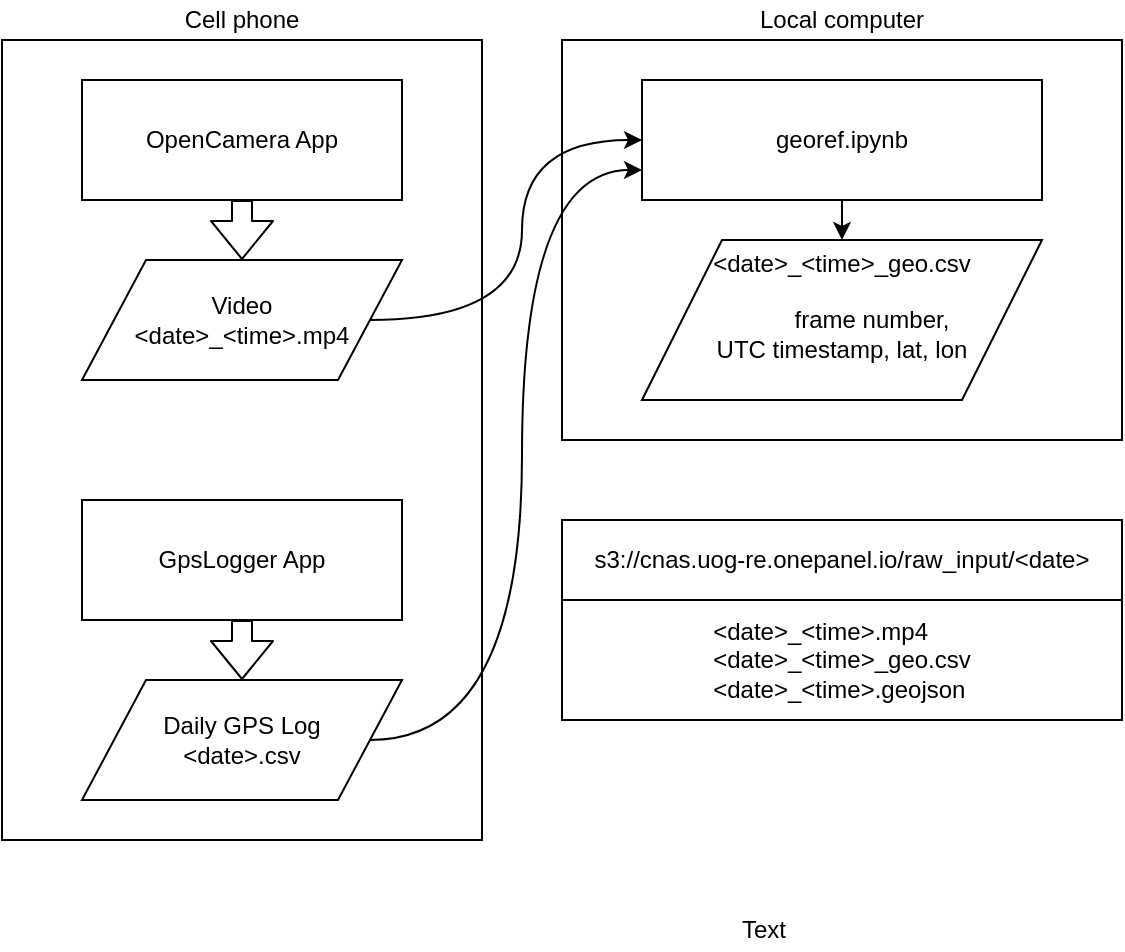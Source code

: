<mxGraphModel dx="1077" dy="547" grid="1" gridSize="10" guides="1" tooltips="1" connect="1" arrows="1" fold="1" page="1" pageScale="1" pageWidth="850" pageHeight="1100" background="#ffffff"><root><mxCell id="0"/><mxCell id="1" parent="0"/><mxCell id="33" value="" style="rounded=0;whiteSpace=wrap;html=1;" parent="1" vertex="1"><mxGeometry x="320" y="40" width="280" height="200" as="geometry"/></mxCell><mxCell id="23" value="" style="rounded=0;whiteSpace=wrap;html=1;" parent="1" vertex="1"><mxGeometry x="40" y="40" width="240" height="400" as="geometry"/></mxCell><mxCell id="13" value="" style="group" parent="1" vertex="1" connectable="0"><mxGeometry x="80" y="60" width="160" height="150" as="geometry"/></mxCell><mxCell id="3" value="OpenCamera App" style="rounded=0;whiteSpace=wrap;html=1;" parent="13" vertex="1"><mxGeometry width="160" height="60" as="geometry"/></mxCell><mxCell id="6" value="&lt;div&gt;Video&lt;/div&gt;&lt;div&gt;&amp;lt;date&amp;gt;_&amp;lt;time&amp;gt;.mp4&lt;br&gt;&lt;/div&gt;" style="shape=parallelogram;perimeter=parallelogramPerimeter;whiteSpace=wrap;html=1;" parent="13" vertex="1"><mxGeometry y="90" width="160" height="60" as="geometry"/></mxCell><mxCell id="9" value="" style="shape=flexArrow;endArrow=classic;html=1;fillColor=#ffffff;" parent="13" source="3" target="6" edge="1"><mxGeometry width="50" height="50" relative="1" as="geometry"><mxPoint x="70" y="120" as="sourcePoint"/><mxPoint x="80" y="320" as="targetPoint"/></mxGeometry></mxCell><mxCell id="11" style="edgeStyle=orthogonalEdgeStyle;rounded=0;html=1;exitX=0;exitY=0.5;entryX=0;entryY=0.5;jettySize=auto;orthogonalLoop=1;" parent="13" source="6" target="6" edge="1"><mxGeometry relative="1" as="geometry"/></mxCell><mxCell id="14" value="" style="group" parent="1" vertex="1" connectable="0"><mxGeometry x="80" y="270" width="160" height="150" as="geometry"/></mxCell><mxCell id="15" value="GpsLogger App" style="rounded=0;whiteSpace=wrap;html=1;" parent="14" vertex="1"><mxGeometry width="160" height="60" as="geometry"/></mxCell><mxCell id="16" value="&lt;div&gt;Daily GPS Log&lt;/div&gt;&lt;div&gt;&amp;lt;date&amp;gt;.csv&lt;br&gt;&lt;/div&gt;" style="shape=parallelogram;perimeter=parallelogramPerimeter;whiteSpace=wrap;html=1;" parent="14" vertex="1"><mxGeometry y="90" width="160" height="60" as="geometry"/></mxCell><mxCell id="17" value="" style="shape=flexArrow;endArrow=classic;html=1;fillColor=#ffffff;" parent="14" source="15" target="16" edge="1"><mxGeometry width="50" height="50" relative="1" as="geometry"><mxPoint x="70" y="120" as="sourcePoint"/><mxPoint x="80" y="320" as="targetPoint"/></mxGeometry></mxCell><mxCell id="18" style="edgeStyle=orthogonalEdgeStyle;rounded=0;html=1;exitX=0;exitY=0.5;entryX=0;entryY=0.5;jettySize=auto;orthogonalLoop=1;" parent="14" source="16" target="16" edge="1"><mxGeometry relative="1" as="geometry"/></mxCell><mxCell id="20" value="Cell phone" style="text;html=1;strokeColor=none;fillColor=none;align=center;verticalAlign=middle;whiteSpace=wrap;rounded=0;" parent="1" vertex="1"><mxGeometry x="40" y="20" width="240" height="20" as="geometry"/></mxCell><mxCell id="24" value="georef.ipynb" style="rounded=0;whiteSpace=wrap;html=1;" parent="1" vertex="1"><mxGeometry x="360" y="60" width="200" height="60" as="geometry"/></mxCell><mxCell id="25" value="" style="endArrow=classic;html=1;entryX=0;entryY=0.5;exitX=1;exitY=0.5;edgeStyle=orthogonalEdgeStyle;curved=1;" parent="1" source="6" target="24" edge="1"><mxGeometry width="50" height="50" relative="1" as="geometry"><mxPoint x="40" y="510" as="sourcePoint"/><mxPoint x="90" y="460" as="targetPoint"/></mxGeometry></mxCell><mxCell id="26" value="" style="endArrow=classic;html=1;exitX=1;exitY=0.5;entryX=0;entryY=0.75;edgeStyle=orthogonalEdgeStyle;curved=1;" parent="1" source="16" target="24" edge="1"><mxGeometry width="50" height="50" relative="1" as="geometry"><mxPoint x="50" y="470" as="sourcePoint"/><mxPoint x="90" y="460" as="targetPoint"/></mxGeometry></mxCell><mxCell id="27" value="&lt;div&gt;&amp;lt;date&amp;gt;_&amp;lt;time&amp;gt;_geo.csv&lt;/div&gt;&lt;div&gt;&lt;br&gt;&lt;/div&gt;&lt;div&gt;&amp;nbsp;&amp;nbsp;&amp;nbsp;&amp;nbsp;&amp;nbsp;&amp;nbsp;&amp;nbsp;&amp;nbsp; frame number,&lt;/div&gt;&lt;div&gt; UTC timestamp, lat, lon&lt;/div&gt;&lt;div&gt;&lt;br&gt;&lt;/div&gt;" style="shape=parallelogram;perimeter=parallelogramPerimeter;whiteSpace=wrap;html=1;" parent="1" vertex="1"><mxGeometry x="360" y="140" width="200" height="80" as="geometry"/></mxCell><mxCell id="28" value="" style="endArrow=classic;html=1;exitX=0.5;exitY=1;" parent="1" source="24" target="27" edge="1"><mxGeometry width="50" height="50" relative="1" as="geometry"><mxPoint x="40" y="510" as="sourcePoint"/><mxPoint x="90" y="460" as="targetPoint"/></mxGeometry></mxCell><mxCell id="34" value="Local computer" style="text;html=1;strokeColor=none;fillColor=none;align=center;verticalAlign=middle;whiteSpace=wrap;rounded=0;" parent="1" vertex="1"><mxGeometry x="320" y="20" width="280" height="20" as="geometry"/></mxCell><mxCell id="35" value="" style="group" parent="1" vertex="1" connectable="0"><mxGeometry x="320" y="280" width="280" height="100" as="geometry"/></mxCell><mxCell id="30" value="&lt;div align=&quot;left&quot;&gt;&amp;lt;date&amp;gt;_&amp;lt;time&amp;gt;.mp4&lt;/div&gt;&lt;div align=&quot;left&quot;&gt;&amp;lt;date&amp;gt;_&amp;lt;time&amp;gt;_geo.csv&lt;/div&gt;&lt;div align=&quot;left&quot;&gt;&amp;lt;date&amp;gt;_&amp;lt;time&amp;gt;.geojson&lt;br&gt;&lt;/div&gt;" style="rounded=0;whiteSpace=wrap;html=1;" parent="35" vertex="1"><mxGeometry y="40.0" width="280" height="60" as="geometry"/></mxCell><mxCell id="31" value="&lt;div align=&quot;center&quot;&gt;s3://cnas.uog-re.onepanel.io/raw_input/&amp;lt;date&amp;gt;&lt;/div&gt;" style="rounded=0;whiteSpace=wrap;html=1;" parent="35" vertex="1"><mxGeometry width="280" height="40.0" as="geometry"/></mxCell><mxCell id="36" value="Text" style="text;html=1;resizable=0;points=[];autosize=1;align=left;verticalAlign=top;spacingTop=-4;" parent="1" vertex="1"><mxGeometry x="408" y="475" width="40" height="20" as="geometry"/></mxCell><mxCell id="37" style="edgeStyle=orthogonalEdgeStyle;rounded=0;html=1;exitX=0.5;exitY=1;jettySize=auto;orthogonalLoop=1;" parent="1" source="33" target="33" edge="1"><mxGeometry relative="1" as="geometry"/></mxCell></root></mxGraphModel>